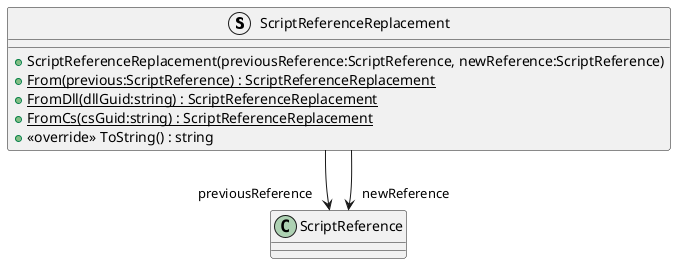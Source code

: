 @startuml
struct ScriptReferenceReplacement {
    + ScriptReferenceReplacement(previousReference:ScriptReference, newReference:ScriptReference)
    + {static} From(previous:ScriptReference) : ScriptReferenceReplacement
    + {static} FromDll(dllGuid:string) : ScriptReferenceReplacement
    + {static} FromCs(csGuid:string) : ScriptReferenceReplacement
    + <<override>> ToString() : string
}
ScriptReferenceReplacement --> "previousReference" ScriptReference
ScriptReferenceReplacement --> "newReference" ScriptReference
@enduml
